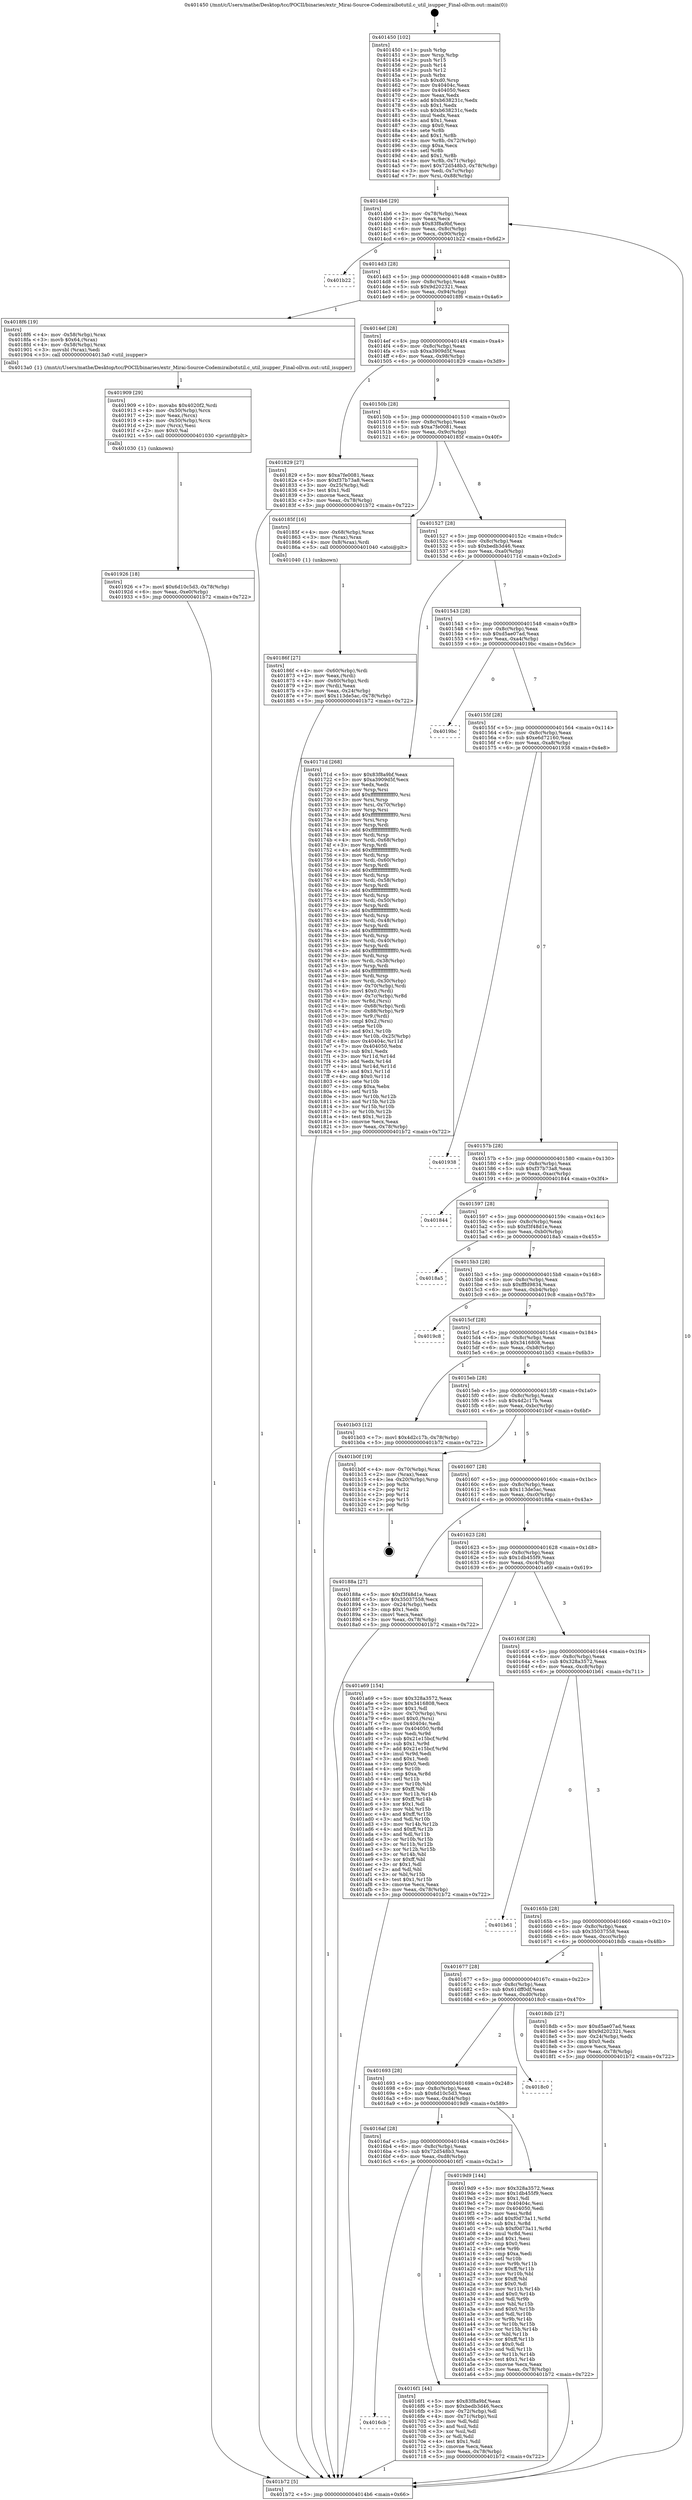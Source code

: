 digraph "0x401450" {
  label = "0x401450 (/mnt/c/Users/mathe/Desktop/tcc/POCII/binaries/extr_Mirai-Source-Codemiraibotutil.c_util_isupper_Final-ollvm.out::main(0))"
  labelloc = "t"
  node[shape=record]

  Entry [label="",width=0.3,height=0.3,shape=circle,fillcolor=black,style=filled]
  "0x4014b6" [label="{
     0x4014b6 [29]\l
     | [instrs]\l
     &nbsp;&nbsp;0x4014b6 \<+3\>: mov -0x78(%rbp),%eax\l
     &nbsp;&nbsp;0x4014b9 \<+2\>: mov %eax,%ecx\l
     &nbsp;&nbsp;0x4014bb \<+6\>: sub $0x83f8a9bf,%ecx\l
     &nbsp;&nbsp;0x4014c1 \<+6\>: mov %eax,-0x8c(%rbp)\l
     &nbsp;&nbsp;0x4014c7 \<+6\>: mov %ecx,-0x90(%rbp)\l
     &nbsp;&nbsp;0x4014cd \<+6\>: je 0000000000401b22 \<main+0x6d2\>\l
  }"]
  "0x401b22" [label="{
     0x401b22\l
  }", style=dashed]
  "0x4014d3" [label="{
     0x4014d3 [28]\l
     | [instrs]\l
     &nbsp;&nbsp;0x4014d3 \<+5\>: jmp 00000000004014d8 \<main+0x88\>\l
     &nbsp;&nbsp;0x4014d8 \<+6\>: mov -0x8c(%rbp),%eax\l
     &nbsp;&nbsp;0x4014de \<+5\>: sub $0x9d202321,%eax\l
     &nbsp;&nbsp;0x4014e3 \<+6\>: mov %eax,-0x94(%rbp)\l
     &nbsp;&nbsp;0x4014e9 \<+6\>: je 00000000004018f6 \<main+0x4a6\>\l
  }"]
  Exit [label="",width=0.3,height=0.3,shape=circle,fillcolor=black,style=filled,peripheries=2]
  "0x4018f6" [label="{
     0x4018f6 [19]\l
     | [instrs]\l
     &nbsp;&nbsp;0x4018f6 \<+4\>: mov -0x58(%rbp),%rax\l
     &nbsp;&nbsp;0x4018fa \<+3\>: movb $0x64,(%rax)\l
     &nbsp;&nbsp;0x4018fd \<+4\>: mov -0x58(%rbp),%rax\l
     &nbsp;&nbsp;0x401901 \<+3\>: movsbl (%rax),%edi\l
     &nbsp;&nbsp;0x401904 \<+5\>: call 00000000004013a0 \<util_isupper\>\l
     | [calls]\l
     &nbsp;&nbsp;0x4013a0 \{1\} (/mnt/c/Users/mathe/Desktop/tcc/POCII/binaries/extr_Mirai-Source-Codemiraibotutil.c_util_isupper_Final-ollvm.out::util_isupper)\l
  }"]
  "0x4014ef" [label="{
     0x4014ef [28]\l
     | [instrs]\l
     &nbsp;&nbsp;0x4014ef \<+5\>: jmp 00000000004014f4 \<main+0xa4\>\l
     &nbsp;&nbsp;0x4014f4 \<+6\>: mov -0x8c(%rbp),%eax\l
     &nbsp;&nbsp;0x4014fa \<+5\>: sub $0xa3909d5f,%eax\l
     &nbsp;&nbsp;0x4014ff \<+6\>: mov %eax,-0x98(%rbp)\l
     &nbsp;&nbsp;0x401505 \<+6\>: je 0000000000401829 \<main+0x3d9\>\l
  }"]
  "0x401926" [label="{
     0x401926 [18]\l
     | [instrs]\l
     &nbsp;&nbsp;0x401926 \<+7\>: movl $0x6d10c5d3,-0x78(%rbp)\l
     &nbsp;&nbsp;0x40192d \<+6\>: mov %eax,-0xe0(%rbp)\l
     &nbsp;&nbsp;0x401933 \<+5\>: jmp 0000000000401b72 \<main+0x722\>\l
  }"]
  "0x401829" [label="{
     0x401829 [27]\l
     | [instrs]\l
     &nbsp;&nbsp;0x401829 \<+5\>: mov $0xa7fe0081,%eax\l
     &nbsp;&nbsp;0x40182e \<+5\>: mov $0xf37b73a8,%ecx\l
     &nbsp;&nbsp;0x401833 \<+3\>: mov -0x25(%rbp),%dl\l
     &nbsp;&nbsp;0x401836 \<+3\>: test $0x1,%dl\l
     &nbsp;&nbsp;0x401839 \<+3\>: cmovne %ecx,%eax\l
     &nbsp;&nbsp;0x40183c \<+3\>: mov %eax,-0x78(%rbp)\l
     &nbsp;&nbsp;0x40183f \<+5\>: jmp 0000000000401b72 \<main+0x722\>\l
  }"]
  "0x40150b" [label="{
     0x40150b [28]\l
     | [instrs]\l
     &nbsp;&nbsp;0x40150b \<+5\>: jmp 0000000000401510 \<main+0xc0\>\l
     &nbsp;&nbsp;0x401510 \<+6\>: mov -0x8c(%rbp),%eax\l
     &nbsp;&nbsp;0x401516 \<+5\>: sub $0xa7fe0081,%eax\l
     &nbsp;&nbsp;0x40151b \<+6\>: mov %eax,-0x9c(%rbp)\l
     &nbsp;&nbsp;0x401521 \<+6\>: je 000000000040185f \<main+0x40f\>\l
  }"]
  "0x401909" [label="{
     0x401909 [29]\l
     | [instrs]\l
     &nbsp;&nbsp;0x401909 \<+10\>: movabs $0x4020f2,%rdi\l
     &nbsp;&nbsp;0x401913 \<+4\>: mov -0x50(%rbp),%rcx\l
     &nbsp;&nbsp;0x401917 \<+2\>: mov %eax,(%rcx)\l
     &nbsp;&nbsp;0x401919 \<+4\>: mov -0x50(%rbp),%rcx\l
     &nbsp;&nbsp;0x40191d \<+2\>: mov (%rcx),%esi\l
     &nbsp;&nbsp;0x40191f \<+2\>: mov $0x0,%al\l
     &nbsp;&nbsp;0x401921 \<+5\>: call 0000000000401030 \<printf@plt\>\l
     | [calls]\l
     &nbsp;&nbsp;0x401030 \{1\} (unknown)\l
  }"]
  "0x40185f" [label="{
     0x40185f [16]\l
     | [instrs]\l
     &nbsp;&nbsp;0x40185f \<+4\>: mov -0x68(%rbp),%rax\l
     &nbsp;&nbsp;0x401863 \<+3\>: mov (%rax),%rax\l
     &nbsp;&nbsp;0x401866 \<+4\>: mov 0x8(%rax),%rdi\l
     &nbsp;&nbsp;0x40186a \<+5\>: call 0000000000401040 \<atoi@plt\>\l
     | [calls]\l
     &nbsp;&nbsp;0x401040 \{1\} (unknown)\l
  }"]
  "0x401527" [label="{
     0x401527 [28]\l
     | [instrs]\l
     &nbsp;&nbsp;0x401527 \<+5\>: jmp 000000000040152c \<main+0xdc\>\l
     &nbsp;&nbsp;0x40152c \<+6\>: mov -0x8c(%rbp),%eax\l
     &nbsp;&nbsp;0x401532 \<+5\>: sub $0xbedb3d46,%eax\l
     &nbsp;&nbsp;0x401537 \<+6\>: mov %eax,-0xa0(%rbp)\l
     &nbsp;&nbsp;0x40153d \<+6\>: je 000000000040171d \<main+0x2cd\>\l
  }"]
  "0x40186f" [label="{
     0x40186f [27]\l
     | [instrs]\l
     &nbsp;&nbsp;0x40186f \<+4\>: mov -0x60(%rbp),%rdi\l
     &nbsp;&nbsp;0x401873 \<+2\>: mov %eax,(%rdi)\l
     &nbsp;&nbsp;0x401875 \<+4\>: mov -0x60(%rbp),%rdi\l
     &nbsp;&nbsp;0x401879 \<+2\>: mov (%rdi),%eax\l
     &nbsp;&nbsp;0x40187b \<+3\>: mov %eax,-0x24(%rbp)\l
     &nbsp;&nbsp;0x40187e \<+7\>: movl $0x113de5ac,-0x78(%rbp)\l
     &nbsp;&nbsp;0x401885 \<+5\>: jmp 0000000000401b72 \<main+0x722\>\l
  }"]
  "0x40171d" [label="{
     0x40171d [268]\l
     | [instrs]\l
     &nbsp;&nbsp;0x40171d \<+5\>: mov $0x83f8a9bf,%eax\l
     &nbsp;&nbsp;0x401722 \<+5\>: mov $0xa3909d5f,%ecx\l
     &nbsp;&nbsp;0x401727 \<+2\>: xor %edx,%edx\l
     &nbsp;&nbsp;0x401729 \<+3\>: mov %rsp,%rsi\l
     &nbsp;&nbsp;0x40172c \<+4\>: add $0xfffffffffffffff0,%rsi\l
     &nbsp;&nbsp;0x401730 \<+3\>: mov %rsi,%rsp\l
     &nbsp;&nbsp;0x401733 \<+4\>: mov %rsi,-0x70(%rbp)\l
     &nbsp;&nbsp;0x401737 \<+3\>: mov %rsp,%rsi\l
     &nbsp;&nbsp;0x40173a \<+4\>: add $0xfffffffffffffff0,%rsi\l
     &nbsp;&nbsp;0x40173e \<+3\>: mov %rsi,%rsp\l
     &nbsp;&nbsp;0x401741 \<+3\>: mov %rsp,%rdi\l
     &nbsp;&nbsp;0x401744 \<+4\>: add $0xfffffffffffffff0,%rdi\l
     &nbsp;&nbsp;0x401748 \<+3\>: mov %rdi,%rsp\l
     &nbsp;&nbsp;0x40174b \<+4\>: mov %rdi,-0x68(%rbp)\l
     &nbsp;&nbsp;0x40174f \<+3\>: mov %rsp,%rdi\l
     &nbsp;&nbsp;0x401752 \<+4\>: add $0xfffffffffffffff0,%rdi\l
     &nbsp;&nbsp;0x401756 \<+3\>: mov %rdi,%rsp\l
     &nbsp;&nbsp;0x401759 \<+4\>: mov %rdi,-0x60(%rbp)\l
     &nbsp;&nbsp;0x40175d \<+3\>: mov %rsp,%rdi\l
     &nbsp;&nbsp;0x401760 \<+4\>: add $0xfffffffffffffff0,%rdi\l
     &nbsp;&nbsp;0x401764 \<+3\>: mov %rdi,%rsp\l
     &nbsp;&nbsp;0x401767 \<+4\>: mov %rdi,-0x58(%rbp)\l
     &nbsp;&nbsp;0x40176b \<+3\>: mov %rsp,%rdi\l
     &nbsp;&nbsp;0x40176e \<+4\>: add $0xfffffffffffffff0,%rdi\l
     &nbsp;&nbsp;0x401772 \<+3\>: mov %rdi,%rsp\l
     &nbsp;&nbsp;0x401775 \<+4\>: mov %rdi,-0x50(%rbp)\l
     &nbsp;&nbsp;0x401779 \<+3\>: mov %rsp,%rdi\l
     &nbsp;&nbsp;0x40177c \<+4\>: add $0xfffffffffffffff0,%rdi\l
     &nbsp;&nbsp;0x401780 \<+3\>: mov %rdi,%rsp\l
     &nbsp;&nbsp;0x401783 \<+4\>: mov %rdi,-0x48(%rbp)\l
     &nbsp;&nbsp;0x401787 \<+3\>: mov %rsp,%rdi\l
     &nbsp;&nbsp;0x40178a \<+4\>: add $0xfffffffffffffff0,%rdi\l
     &nbsp;&nbsp;0x40178e \<+3\>: mov %rdi,%rsp\l
     &nbsp;&nbsp;0x401791 \<+4\>: mov %rdi,-0x40(%rbp)\l
     &nbsp;&nbsp;0x401795 \<+3\>: mov %rsp,%rdi\l
     &nbsp;&nbsp;0x401798 \<+4\>: add $0xfffffffffffffff0,%rdi\l
     &nbsp;&nbsp;0x40179c \<+3\>: mov %rdi,%rsp\l
     &nbsp;&nbsp;0x40179f \<+4\>: mov %rdi,-0x38(%rbp)\l
     &nbsp;&nbsp;0x4017a3 \<+3\>: mov %rsp,%rdi\l
     &nbsp;&nbsp;0x4017a6 \<+4\>: add $0xfffffffffffffff0,%rdi\l
     &nbsp;&nbsp;0x4017aa \<+3\>: mov %rdi,%rsp\l
     &nbsp;&nbsp;0x4017ad \<+4\>: mov %rdi,-0x30(%rbp)\l
     &nbsp;&nbsp;0x4017b1 \<+4\>: mov -0x70(%rbp),%rdi\l
     &nbsp;&nbsp;0x4017b5 \<+6\>: movl $0x0,(%rdi)\l
     &nbsp;&nbsp;0x4017bb \<+4\>: mov -0x7c(%rbp),%r8d\l
     &nbsp;&nbsp;0x4017bf \<+3\>: mov %r8d,(%rsi)\l
     &nbsp;&nbsp;0x4017c2 \<+4\>: mov -0x68(%rbp),%rdi\l
     &nbsp;&nbsp;0x4017c6 \<+7\>: mov -0x88(%rbp),%r9\l
     &nbsp;&nbsp;0x4017cd \<+3\>: mov %r9,(%rdi)\l
     &nbsp;&nbsp;0x4017d0 \<+3\>: cmpl $0x2,(%rsi)\l
     &nbsp;&nbsp;0x4017d3 \<+4\>: setne %r10b\l
     &nbsp;&nbsp;0x4017d7 \<+4\>: and $0x1,%r10b\l
     &nbsp;&nbsp;0x4017db \<+4\>: mov %r10b,-0x25(%rbp)\l
     &nbsp;&nbsp;0x4017df \<+8\>: mov 0x40404c,%r11d\l
     &nbsp;&nbsp;0x4017e7 \<+7\>: mov 0x404050,%ebx\l
     &nbsp;&nbsp;0x4017ee \<+3\>: sub $0x1,%edx\l
     &nbsp;&nbsp;0x4017f1 \<+3\>: mov %r11d,%r14d\l
     &nbsp;&nbsp;0x4017f4 \<+3\>: add %edx,%r14d\l
     &nbsp;&nbsp;0x4017f7 \<+4\>: imul %r14d,%r11d\l
     &nbsp;&nbsp;0x4017fb \<+4\>: and $0x1,%r11d\l
     &nbsp;&nbsp;0x4017ff \<+4\>: cmp $0x0,%r11d\l
     &nbsp;&nbsp;0x401803 \<+4\>: sete %r10b\l
     &nbsp;&nbsp;0x401807 \<+3\>: cmp $0xa,%ebx\l
     &nbsp;&nbsp;0x40180a \<+4\>: setl %r15b\l
     &nbsp;&nbsp;0x40180e \<+3\>: mov %r10b,%r12b\l
     &nbsp;&nbsp;0x401811 \<+3\>: and %r15b,%r12b\l
     &nbsp;&nbsp;0x401814 \<+3\>: xor %r15b,%r10b\l
     &nbsp;&nbsp;0x401817 \<+3\>: or %r10b,%r12b\l
     &nbsp;&nbsp;0x40181a \<+4\>: test $0x1,%r12b\l
     &nbsp;&nbsp;0x40181e \<+3\>: cmovne %ecx,%eax\l
     &nbsp;&nbsp;0x401821 \<+3\>: mov %eax,-0x78(%rbp)\l
     &nbsp;&nbsp;0x401824 \<+5\>: jmp 0000000000401b72 \<main+0x722\>\l
  }"]
  "0x401543" [label="{
     0x401543 [28]\l
     | [instrs]\l
     &nbsp;&nbsp;0x401543 \<+5\>: jmp 0000000000401548 \<main+0xf8\>\l
     &nbsp;&nbsp;0x401548 \<+6\>: mov -0x8c(%rbp),%eax\l
     &nbsp;&nbsp;0x40154e \<+5\>: sub $0xd5ae07ad,%eax\l
     &nbsp;&nbsp;0x401553 \<+6\>: mov %eax,-0xa4(%rbp)\l
     &nbsp;&nbsp;0x401559 \<+6\>: je 00000000004019bc \<main+0x56c\>\l
  }"]
  "0x401450" [label="{
     0x401450 [102]\l
     | [instrs]\l
     &nbsp;&nbsp;0x401450 \<+1\>: push %rbp\l
     &nbsp;&nbsp;0x401451 \<+3\>: mov %rsp,%rbp\l
     &nbsp;&nbsp;0x401454 \<+2\>: push %r15\l
     &nbsp;&nbsp;0x401456 \<+2\>: push %r14\l
     &nbsp;&nbsp;0x401458 \<+2\>: push %r12\l
     &nbsp;&nbsp;0x40145a \<+1\>: push %rbx\l
     &nbsp;&nbsp;0x40145b \<+7\>: sub $0xd0,%rsp\l
     &nbsp;&nbsp;0x401462 \<+7\>: mov 0x40404c,%eax\l
     &nbsp;&nbsp;0x401469 \<+7\>: mov 0x404050,%ecx\l
     &nbsp;&nbsp;0x401470 \<+2\>: mov %eax,%edx\l
     &nbsp;&nbsp;0x401472 \<+6\>: add $0xb638231c,%edx\l
     &nbsp;&nbsp;0x401478 \<+3\>: sub $0x1,%edx\l
     &nbsp;&nbsp;0x40147b \<+6\>: sub $0xb638231c,%edx\l
     &nbsp;&nbsp;0x401481 \<+3\>: imul %edx,%eax\l
     &nbsp;&nbsp;0x401484 \<+3\>: and $0x1,%eax\l
     &nbsp;&nbsp;0x401487 \<+3\>: cmp $0x0,%eax\l
     &nbsp;&nbsp;0x40148a \<+4\>: sete %r8b\l
     &nbsp;&nbsp;0x40148e \<+4\>: and $0x1,%r8b\l
     &nbsp;&nbsp;0x401492 \<+4\>: mov %r8b,-0x72(%rbp)\l
     &nbsp;&nbsp;0x401496 \<+3\>: cmp $0xa,%ecx\l
     &nbsp;&nbsp;0x401499 \<+4\>: setl %r8b\l
     &nbsp;&nbsp;0x40149d \<+4\>: and $0x1,%r8b\l
     &nbsp;&nbsp;0x4014a1 \<+4\>: mov %r8b,-0x71(%rbp)\l
     &nbsp;&nbsp;0x4014a5 \<+7\>: movl $0x72d548b3,-0x78(%rbp)\l
     &nbsp;&nbsp;0x4014ac \<+3\>: mov %edi,-0x7c(%rbp)\l
     &nbsp;&nbsp;0x4014af \<+7\>: mov %rsi,-0x88(%rbp)\l
  }"]
  "0x4019bc" [label="{
     0x4019bc\l
  }", style=dashed]
  "0x40155f" [label="{
     0x40155f [28]\l
     | [instrs]\l
     &nbsp;&nbsp;0x40155f \<+5\>: jmp 0000000000401564 \<main+0x114\>\l
     &nbsp;&nbsp;0x401564 \<+6\>: mov -0x8c(%rbp),%eax\l
     &nbsp;&nbsp;0x40156a \<+5\>: sub $0xe6d72160,%eax\l
     &nbsp;&nbsp;0x40156f \<+6\>: mov %eax,-0xa8(%rbp)\l
     &nbsp;&nbsp;0x401575 \<+6\>: je 0000000000401938 \<main+0x4e8\>\l
  }"]
  "0x401b72" [label="{
     0x401b72 [5]\l
     | [instrs]\l
     &nbsp;&nbsp;0x401b72 \<+5\>: jmp 00000000004014b6 \<main+0x66\>\l
  }"]
  "0x401938" [label="{
     0x401938\l
  }", style=dashed]
  "0x40157b" [label="{
     0x40157b [28]\l
     | [instrs]\l
     &nbsp;&nbsp;0x40157b \<+5\>: jmp 0000000000401580 \<main+0x130\>\l
     &nbsp;&nbsp;0x401580 \<+6\>: mov -0x8c(%rbp),%eax\l
     &nbsp;&nbsp;0x401586 \<+5\>: sub $0xf37b73a8,%eax\l
     &nbsp;&nbsp;0x40158b \<+6\>: mov %eax,-0xac(%rbp)\l
     &nbsp;&nbsp;0x401591 \<+6\>: je 0000000000401844 \<main+0x3f4\>\l
  }"]
  "0x4016cb" [label="{
     0x4016cb\l
  }", style=dashed]
  "0x401844" [label="{
     0x401844\l
  }", style=dashed]
  "0x401597" [label="{
     0x401597 [28]\l
     | [instrs]\l
     &nbsp;&nbsp;0x401597 \<+5\>: jmp 000000000040159c \<main+0x14c\>\l
     &nbsp;&nbsp;0x40159c \<+6\>: mov -0x8c(%rbp),%eax\l
     &nbsp;&nbsp;0x4015a2 \<+5\>: sub $0xf3f48d1e,%eax\l
     &nbsp;&nbsp;0x4015a7 \<+6\>: mov %eax,-0xb0(%rbp)\l
     &nbsp;&nbsp;0x4015ad \<+6\>: je 00000000004018a5 \<main+0x455\>\l
  }"]
  "0x4016f1" [label="{
     0x4016f1 [44]\l
     | [instrs]\l
     &nbsp;&nbsp;0x4016f1 \<+5\>: mov $0x83f8a9bf,%eax\l
     &nbsp;&nbsp;0x4016f6 \<+5\>: mov $0xbedb3d46,%ecx\l
     &nbsp;&nbsp;0x4016fb \<+3\>: mov -0x72(%rbp),%dl\l
     &nbsp;&nbsp;0x4016fe \<+4\>: mov -0x71(%rbp),%sil\l
     &nbsp;&nbsp;0x401702 \<+3\>: mov %dl,%dil\l
     &nbsp;&nbsp;0x401705 \<+3\>: and %sil,%dil\l
     &nbsp;&nbsp;0x401708 \<+3\>: xor %sil,%dl\l
     &nbsp;&nbsp;0x40170b \<+3\>: or %dl,%dil\l
     &nbsp;&nbsp;0x40170e \<+4\>: test $0x1,%dil\l
     &nbsp;&nbsp;0x401712 \<+3\>: cmovne %ecx,%eax\l
     &nbsp;&nbsp;0x401715 \<+3\>: mov %eax,-0x78(%rbp)\l
     &nbsp;&nbsp;0x401718 \<+5\>: jmp 0000000000401b72 \<main+0x722\>\l
  }"]
  "0x4018a5" [label="{
     0x4018a5\l
  }", style=dashed]
  "0x4015b3" [label="{
     0x4015b3 [28]\l
     | [instrs]\l
     &nbsp;&nbsp;0x4015b3 \<+5\>: jmp 00000000004015b8 \<main+0x168\>\l
     &nbsp;&nbsp;0x4015b8 \<+6\>: mov -0x8c(%rbp),%eax\l
     &nbsp;&nbsp;0x4015be \<+5\>: sub $0xfffd9834,%eax\l
     &nbsp;&nbsp;0x4015c3 \<+6\>: mov %eax,-0xb4(%rbp)\l
     &nbsp;&nbsp;0x4015c9 \<+6\>: je 00000000004019c8 \<main+0x578\>\l
  }"]
  "0x4016af" [label="{
     0x4016af [28]\l
     | [instrs]\l
     &nbsp;&nbsp;0x4016af \<+5\>: jmp 00000000004016b4 \<main+0x264\>\l
     &nbsp;&nbsp;0x4016b4 \<+6\>: mov -0x8c(%rbp),%eax\l
     &nbsp;&nbsp;0x4016ba \<+5\>: sub $0x72d548b3,%eax\l
     &nbsp;&nbsp;0x4016bf \<+6\>: mov %eax,-0xd8(%rbp)\l
     &nbsp;&nbsp;0x4016c5 \<+6\>: je 00000000004016f1 \<main+0x2a1\>\l
  }"]
  "0x4019c8" [label="{
     0x4019c8\l
  }", style=dashed]
  "0x4015cf" [label="{
     0x4015cf [28]\l
     | [instrs]\l
     &nbsp;&nbsp;0x4015cf \<+5\>: jmp 00000000004015d4 \<main+0x184\>\l
     &nbsp;&nbsp;0x4015d4 \<+6\>: mov -0x8c(%rbp),%eax\l
     &nbsp;&nbsp;0x4015da \<+5\>: sub $0x3416808,%eax\l
     &nbsp;&nbsp;0x4015df \<+6\>: mov %eax,-0xb8(%rbp)\l
     &nbsp;&nbsp;0x4015e5 \<+6\>: je 0000000000401b03 \<main+0x6b3\>\l
  }"]
  "0x4019d9" [label="{
     0x4019d9 [144]\l
     | [instrs]\l
     &nbsp;&nbsp;0x4019d9 \<+5\>: mov $0x328a3572,%eax\l
     &nbsp;&nbsp;0x4019de \<+5\>: mov $0x1db455f9,%ecx\l
     &nbsp;&nbsp;0x4019e3 \<+2\>: mov $0x1,%dl\l
     &nbsp;&nbsp;0x4019e5 \<+7\>: mov 0x40404c,%esi\l
     &nbsp;&nbsp;0x4019ec \<+7\>: mov 0x404050,%edi\l
     &nbsp;&nbsp;0x4019f3 \<+3\>: mov %esi,%r8d\l
     &nbsp;&nbsp;0x4019f6 \<+7\>: add $0xf0d73a11,%r8d\l
     &nbsp;&nbsp;0x4019fd \<+4\>: sub $0x1,%r8d\l
     &nbsp;&nbsp;0x401a01 \<+7\>: sub $0xf0d73a11,%r8d\l
     &nbsp;&nbsp;0x401a08 \<+4\>: imul %r8d,%esi\l
     &nbsp;&nbsp;0x401a0c \<+3\>: and $0x1,%esi\l
     &nbsp;&nbsp;0x401a0f \<+3\>: cmp $0x0,%esi\l
     &nbsp;&nbsp;0x401a12 \<+4\>: sete %r9b\l
     &nbsp;&nbsp;0x401a16 \<+3\>: cmp $0xa,%edi\l
     &nbsp;&nbsp;0x401a19 \<+4\>: setl %r10b\l
     &nbsp;&nbsp;0x401a1d \<+3\>: mov %r9b,%r11b\l
     &nbsp;&nbsp;0x401a20 \<+4\>: xor $0xff,%r11b\l
     &nbsp;&nbsp;0x401a24 \<+3\>: mov %r10b,%bl\l
     &nbsp;&nbsp;0x401a27 \<+3\>: xor $0xff,%bl\l
     &nbsp;&nbsp;0x401a2a \<+3\>: xor $0x0,%dl\l
     &nbsp;&nbsp;0x401a2d \<+3\>: mov %r11b,%r14b\l
     &nbsp;&nbsp;0x401a30 \<+4\>: and $0x0,%r14b\l
     &nbsp;&nbsp;0x401a34 \<+3\>: and %dl,%r9b\l
     &nbsp;&nbsp;0x401a37 \<+3\>: mov %bl,%r15b\l
     &nbsp;&nbsp;0x401a3a \<+4\>: and $0x0,%r15b\l
     &nbsp;&nbsp;0x401a3e \<+3\>: and %dl,%r10b\l
     &nbsp;&nbsp;0x401a41 \<+3\>: or %r9b,%r14b\l
     &nbsp;&nbsp;0x401a44 \<+3\>: or %r10b,%r15b\l
     &nbsp;&nbsp;0x401a47 \<+3\>: xor %r15b,%r14b\l
     &nbsp;&nbsp;0x401a4a \<+3\>: or %bl,%r11b\l
     &nbsp;&nbsp;0x401a4d \<+4\>: xor $0xff,%r11b\l
     &nbsp;&nbsp;0x401a51 \<+3\>: or $0x0,%dl\l
     &nbsp;&nbsp;0x401a54 \<+3\>: and %dl,%r11b\l
     &nbsp;&nbsp;0x401a57 \<+3\>: or %r11b,%r14b\l
     &nbsp;&nbsp;0x401a5a \<+4\>: test $0x1,%r14b\l
     &nbsp;&nbsp;0x401a5e \<+3\>: cmovne %ecx,%eax\l
     &nbsp;&nbsp;0x401a61 \<+3\>: mov %eax,-0x78(%rbp)\l
     &nbsp;&nbsp;0x401a64 \<+5\>: jmp 0000000000401b72 \<main+0x722\>\l
  }"]
  "0x401b03" [label="{
     0x401b03 [12]\l
     | [instrs]\l
     &nbsp;&nbsp;0x401b03 \<+7\>: movl $0x4d2c17b,-0x78(%rbp)\l
     &nbsp;&nbsp;0x401b0a \<+5\>: jmp 0000000000401b72 \<main+0x722\>\l
  }"]
  "0x4015eb" [label="{
     0x4015eb [28]\l
     | [instrs]\l
     &nbsp;&nbsp;0x4015eb \<+5\>: jmp 00000000004015f0 \<main+0x1a0\>\l
     &nbsp;&nbsp;0x4015f0 \<+6\>: mov -0x8c(%rbp),%eax\l
     &nbsp;&nbsp;0x4015f6 \<+5\>: sub $0x4d2c17b,%eax\l
     &nbsp;&nbsp;0x4015fb \<+6\>: mov %eax,-0xbc(%rbp)\l
     &nbsp;&nbsp;0x401601 \<+6\>: je 0000000000401b0f \<main+0x6bf\>\l
  }"]
  "0x401693" [label="{
     0x401693 [28]\l
     | [instrs]\l
     &nbsp;&nbsp;0x401693 \<+5\>: jmp 0000000000401698 \<main+0x248\>\l
     &nbsp;&nbsp;0x401698 \<+6\>: mov -0x8c(%rbp),%eax\l
     &nbsp;&nbsp;0x40169e \<+5\>: sub $0x6d10c5d3,%eax\l
     &nbsp;&nbsp;0x4016a3 \<+6\>: mov %eax,-0xd4(%rbp)\l
     &nbsp;&nbsp;0x4016a9 \<+6\>: je 00000000004019d9 \<main+0x589\>\l
  }"]
  "0x401b0f" [label="{
     0x401b0f [19]\l
     | [instrs]\l
     &nbsp;&nbsp;0x401b0f \<+4\>: mov -0x70(%rbp),%rax\l
     &nbsp;&nbsp;0x401b13 \<+2\>: mov (%rax),%eax\l
     &nbsp;&nbsp;0x401b15 \<+4\>: lea -0x20(%rbp),%rsp\l
     &nbsp;&nbsp;0x401b19 \<+1\>: pop %rbx\l
     &nbsp;&nbsp;0x401b1a \<+2\>: pop %r12\l
     &nbsp;&nbsp;0x401b1c \<+2\>: pop %r14\l
     &nbsp;&nbsp;0x401b1e \<+2\>: pop %r15\l
     &nbsp;&nbsp;0x401b20 \<+1\>: pop %rbp\l
     &nbsp;&nbsp;0x401b21 \<+1\>: ret\l
  }"]
  "0x401607" [label="{
     0x401607 [28]\l
     | [instrs]\l
     &nbsp;&nbsp;0x401607 \<+5\>: jmp 000000000040160c \<main+0x1bc\>\l
     &nbsp;&nbsp;0x40160c \<+6\>: mov -0x8c(%rbp),%eax\l
     &nbsp;&nbsp;0x401612 \<+5\>: sub $0x113de5ac,%eax\l
     &nbsp;&nbsp;0x401617 \<+6\>: mov %eax,-0xc0(%rbp)\l
     &nbsp;&nbsp;0x40161d \<+6\>: je 000000000040188a \<main+0x43a\>\l
  }"]
  "0x4018c0" [label="{
     0x4018c0\l
  }", style=dashed]
  "0x40188a" [label="{
     0x40188a [27]\l
     | [instrs]\l
     &nbsp;&nbsp;0x40188a \<+5\>: mov $0xf3f48d1e,%eax\l
     &nbsp;&nbsp;0x40188f \<+5\>: mov $0x35037558,%ecx\l
     &nbsp;&nbsp;0x401894 \<+3\>: mov -0x24(%rbp),%edx\l
     &nbsp;&nbsp;0x401897 \<+3\>: cmp $0x1,%edx\l
     &nbsp;&nbsp;0x40189a \<+3\>: cmovl %ecx,%eax\l
     &nbsp;&nbsp;0x40189d \<+3\>: mov %eax,-0x78(%rbp)\l
     &nbsp;&nbsp;0x4018a0 \<+5\>: jmp 0000000000401b72 \<main+0x722\>\l
  }"]
  "0x401623" [label="{
     0x401623 [28]\l
     | [instrs]\l
     &nbsp;&nbsp;0x401623 \<+5\>: jmp 0000000000401628 \<main+0x1d8\>\l
     &nbsp;&nbsp;0x401628 \<+6\>: mov -0x8c(%rbp),%eax\l
     &nbsp;&nbsp;0x40162e \<+5\>: sub $0x1db455f9,%eax\l
     &nbsp;&nbsp;0x401633 \<+6\>: mov %eax,-0xc4(%rbp)\l
     &nbsp;&nbsp;0x401639 \<+6\>: je 0000000000401a69 \<main+0x619\>\l
  }"]
  "0x401677" [label="{
     0x401677 [28]\l
     | [instrs]\l
     &nbsp;&nbsp;0x401677 \<+5\>: jmp 000000000040167c \<main+0x22c\>\l
     &nbsp;&nbsp;0x40167c \<+6\>: mov -0x8c(%rbp),%eax\l
     &nbsp;&nbsp;0x401682 \<+5\>: sub $0x61dff0df,%eax\l
     &nbsp;&nbsp;0x401687 \<+6\>: mov %eax,-0xd0(%rbp)\l
     &nbsp;&nbsp;0x40168d \<+6\>: je 00000000004018c0 \<main+0x470\>\l
  }"]
  "0x401a69" [label="{
     0x401a69 [154]\l
     | [instrs]\l
     &nbsp;&nbsp;0x401a69 \<+5\>: mov $0x328a3572,%eax\l
     &nbsp;&nbsp;0x401a6e \<+5\>: mov $0x3416808,%ecx\l
     &nbsp;&nbsp;0x401a73 \<+2\>: mov $0x1,%dl\l
     &nbsp;&nbsp;0x401a75 \<+4\>: mov -0x70(%rbp),%rsi\l
     &nbsp;&nbsp;0x401a79 \<+6\>: movl $0x0,(%rsi)\l
     &nbsp;&nbsp;0x401a7f \<+7\>: mov 0x40404c,%edi\l
     &nbsp;&nbsp;0x401a86 \<+8\>: mov 0x404050,%r8d\l
     &nbsp;&nbsp;0x401a8e \<+3\>: mov %edi,%r9d\l
     &nbsp;&nbsp;0x401a91 \<+7\>: sub $0x21e15bcf,%r9d\l
     &nbsp;&nbsp;0x401a98 \<+4\>: sub $0x1,%r9d\l
     &nbsp;&nbsp;0x401a9c \<+7\>: add $0x21e15bcf,%r9d\l
     &nbsp;&nbsp;0x401aa3 \<+4\>: imul %r9d,%edi\l
     &nbsp;&nbsp;0x401aa7 \<+3\>: and $0x1,%edi\l
     &nbsp;&nbsp;0x401aaa \<+3\>: cmp $0x0,%edi\l
     &nbsp;&nbsp;0x401aad \<+4\>: sete %r10b\l
     &nbsp;&nbsp;0x401ab1 \<+4\>: cmp $0xa,%r8d\l
     &nbsp;&nbsp;0x401ab5 \<+4\>: setl %r11b\l
     &nbsp;&nbsp;0x401ab9 \<+3\>: mov %r10b,%bl\l
     &nbsp;&nbsp;0x401abc \<+3\>: xor $0xff,%bl\l
     &nbsp;&nbsp;0x401abf \<+3\>: mov %r11b,%r14b\l
     &nbsp;&nbsp;0x401ac2 \<+4\>: xor $0xff,%r14b\l
     &nbsp;&nbsp;0x401ac6 \<+3\>: xor $0x1,%dl\l
     &nbsp;&nbsp;0x401ac9 \<+3\>: mov %bl,%r15b\l
     &nbsp;&nbsp;0x401acc \<+4\>: and $0xff,%r15b\l
     &nbsp;&nbsp;0x401ad0 \<+3\>: and %dl,%r10b\l
     &nbsp;&nbsp;0x401ad3 \<+3\>: mov %r14b,%r12b\l
     &nbsp;&nbsp;0x401ad6 \<+4\>: and $0xff,%r12b\l
     &nbsp;&nbsp;0x401ada \<+3\>: and %dl,%r11b\l
     &nbsp;&nbsp;0x401add \<+3\>: or %r10b,%r15b\l
     &nbsp;&nbsp;0x401ae0 \<+3\>: or %r11b,%r12b\l
     &nbsp;&nbsp;0x401ae3 \<+3\>: xor %r12b,%r15b\l
     &nbsp;&nbsp;0x401ae6 \<+3\>: or %r14b,%bl\l
     &nbsp;&nbsp;0x401ae9 \<+3\>: xor $0xff,%bl\l
     &nbsp;&nbsp;0x401aec \<+3\>: or $0x1,%dl\l
     &nbsp;&nbsp;0x401aef \<+2\>: and %dl,%bl\l
     &nbsp;&nbsp;0x401af1 \<+3\>: or %bl,%r15b\l
     &nbsp;&nbsp;0x401af4 \<+4\>: test $0x1,%r15b\l
     &nbsp;&nbsp;0x401af8 \<+3\>: cmovne %ecx,%eax\l
     &nbsp;&nbsp;0x401afb \<+3\>: mov %eax,-0x78(%rbp)\l
     &nbsp;&nbsp;0x401afe \<+5\>: jmp 0000000000401b72 \<main+0x722\>\l
  }"]
  "0x40163f" [label="{
     0x40163f [28]\l
     | [instrs]\l
     &nbsp;&nbsp;0x40163f \<+5\>: jmp 0000000000401644 \<main+0x1f4\>\l
     &nbsp;&nbsp;0x401644 \<+6\>: mov -0x8c(%rbp),%eax\l
     &nbsp;&nbsp;0x40164a \<+5\>: sub $0x328a3572,%eax\l
     &nbsp;&nbsp;0x40164f \<+6\>: mov %eax,-0xc8(%rbp)\l
     &nbsp;&nbsp;0x401655 \<+6\>: je 0000000000401b61 \<main+0x711\>\l
  }"]
  "0x4018db" [label="{
     0x4018db [27]\l
     | [instrs]\l
     &nbsp;&nbsp;0x4018db \<+5\>: mov $0xd5ae07ad,%eax\l
     &nbsp;&nbsp;0x4018e0 \<+5\>: mov $0x9d202321,%ecx\l
     &nbsp;&nbsp;0x4018e5 \<+3\>: mov -0x24(%rbp),%edx\l
     &nbsp;&nbsp;0x4018e8 \<+3\>: cmp $0x0,%edx\l
     &nbsp;&nbsp;0x4018eb \<+3\>: cmove %ecx,%eax\l
     &nbsp;&nbsp;0x4018ee \<+3\>: mov %eax,-0x78(%rbp)\l
     &nbsp;&nbsp;0x4018f1 \<+5\>: jmp 0000000000401b72 \<main+0x722\>\l
  }"]
  "0x401b61" [label="{
     0x401b61\l
  }", style=dashed]
  "0x40165b" [label="{
     0x40165b [28]\l
     | [instrs]\l
     &nbsp;&nbsp;0x40165b \<+5\>: jmp 0000000000401660 \<main+0x210\>\l
     &nbsp;&nbsp;0x401660 \<+6\>: mov -0x8c(%rbp),%eax\l
     &nbsp;&nbsp;0x401666 \<+5\>: sub $0x35037558,%eax\l
     &nbsp;&nbsp;0x40166b \<+6\>: mov %eax,-0xcc(%rbp)\l
     &nbsp;&nbsp;0x401671 \<+6\>: je 00000000004018db \<main+0x48b\>\l
  }"]
  Entry -> "0x401450" [label=" 1"]
  "0x4014b6" -> "0x401b22" [label=" 0"]
  "0x4014b6" -> "0x4014d3" [label=" 11"]
  "0x401b0f" -> Exit [label=" 1"]
  "0x4014d3" -> "0x4018f6" [label=" 1"]
  "0x4014d3" -> "0x4014ef" [label=" 10"]
  "0x401b03" -> "0x401b72" [label=" 1"]
  "0x4014ef" -> "0x401829" [label=" 1"]
  "0x4014ef" -> "0x40150b" [label=" 9"]
  "0x401a69" -> "0x401b72" [label=" 1"]
  "0x40150b" -> "0x40185f" [label=" 1"]
  "0x40150b" -> "0x401527" [label=" 8"]
  "0x4019d9" -> "0x401b72" [label=" 1"]
  "0x401527" -> "0x40171d" [label=" 1"]
  "0x401527" -> "0x401543" [label=" 7"]
  "0x401926" -> "0x401b72" [label=" 1"]
  "0x401543" -> "0x4019bc" [label=" 0"]
  "0x401543" -> "0x40155f" [label=" 7"]
  "0x4018f6" -> "0x401909" [label=" 1"]
  "0x40155f" -> "0x401938" [label=" 0"]
  "0x40155f" -> "0x40157b" [label=" 7"]
  "0x4018db" -> "0x401b72" [label=" 1"]
  "0x40157b" -> "0x401844" [label=" 0"]
  "0x40157b" -> "0x401597" [label=" 7"]
  "0x40188a" -> "0x401b72" [label=" 1"]
  "0x401597" -> "0x4018a5" [label=" 0"]
  "0x401597" -> "0x4015b3" [label=" 7"]
  "0x40186f" -> "0x401b72" [label=" 1"]
  "0x4015b3" -> "0x4019c8" [label=" 0"]
  "0x4015b3" -> "0x4015cf" [label=" 7"]
  "0x401829" -> "0x401b72" [label=" 1"]
  "0x4015cf" -> "0x401b03" [label=" 1"]
  "0x4015cf" -> "0x4015eb" [label=" 6"]
  "0x40171d" -> "0x401b72" [label=" 1"]
  "0x4015eb" -> "0x401b0f" [label=" 1"]
  "0x4015eb" -> "0x401607" [label=" 5"]
  "0x401b72" -> "0x4014b6" [label=" 10"]
  "0x401607" -> "0x40188a" [label=" 1"]
  "0x401607" -> "0x401623" [label=" 4"]
  "0x401450" -> "0x4014b6" [label=" 1"]
  "0x401623" -> "0x401a69" [label=" 1"]
  "0x401623" -> "0x40163f" [label=" 3"]
  "0x4016af" -> "0x4016cb" [label=" 0"]
  "0x40163f" -> "0x401b61" [label=" 0"]
  "0x40163f" -> "0x40165b" [label=" 3"]
  "0x4016af" -> "0x4016f1" [label=" 1"]
  "0x40165b" -> "0x4018db" [label=" 1"]
  "0x40165b" -> "0x401677" [label=" 2"]
  "0x4016f1" -> "0x401b72" [label=" 1"]
  "0x401677" -> "0x4018c0" [label=" 0"]
  "0x401677" -> "0x401693" [label=" 2"]
  "0x401909" -> "0x401926" [label=" 1"]
  "0x401693" -> "0x4019d9" [label=" 1"]
  "0x401693" -> "0x4016af" [label=" 1"]
  "0x40185f" -> "0x40186f" [label=" 1"]
}
